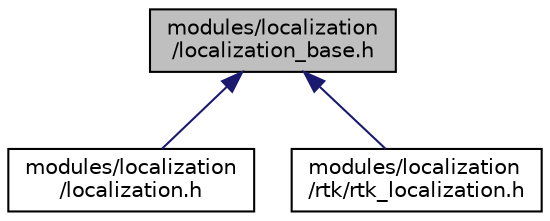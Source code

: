digraph "modules/localization/localization_base.h"
{
  edge [fontname="Helvetica",fontsize="10",labelfontname="Helvetica",labelfontsize="10"];
  node [fontname="Helvetica",fontsize="10",shape=record];
  Node1 [label="modules/localization\l/localization_base.h",height=0.2,width=0.4,color="black", fillcolor="grey75", style="filled" fontcolor="black"];
  Node1 -> Node2 [dir="back",color="midnightblue",fontsize="10",style="solid",fontname="Helvetica"];
  Node2 [label="modules/localization\l/localization.h",height=0.2,width=0.4,color="black", fillcolor="white", style="filled",URL="$localization_8h.html",tooltip="The class of Localization. "];
  Node1 -> Node3 [dir="back",color="midnightblue",fontsize="10",style="solid",fontname="Helvetica"];
  Node3 [label="modules/localization\l/rtk/rtk_localization.h",height=0.2,width=0.4,color="black", fillcolor="white", style="filled",URL="$rtk__localization_8h.html",tooltip="The class of RTKLocalization. "];
}
